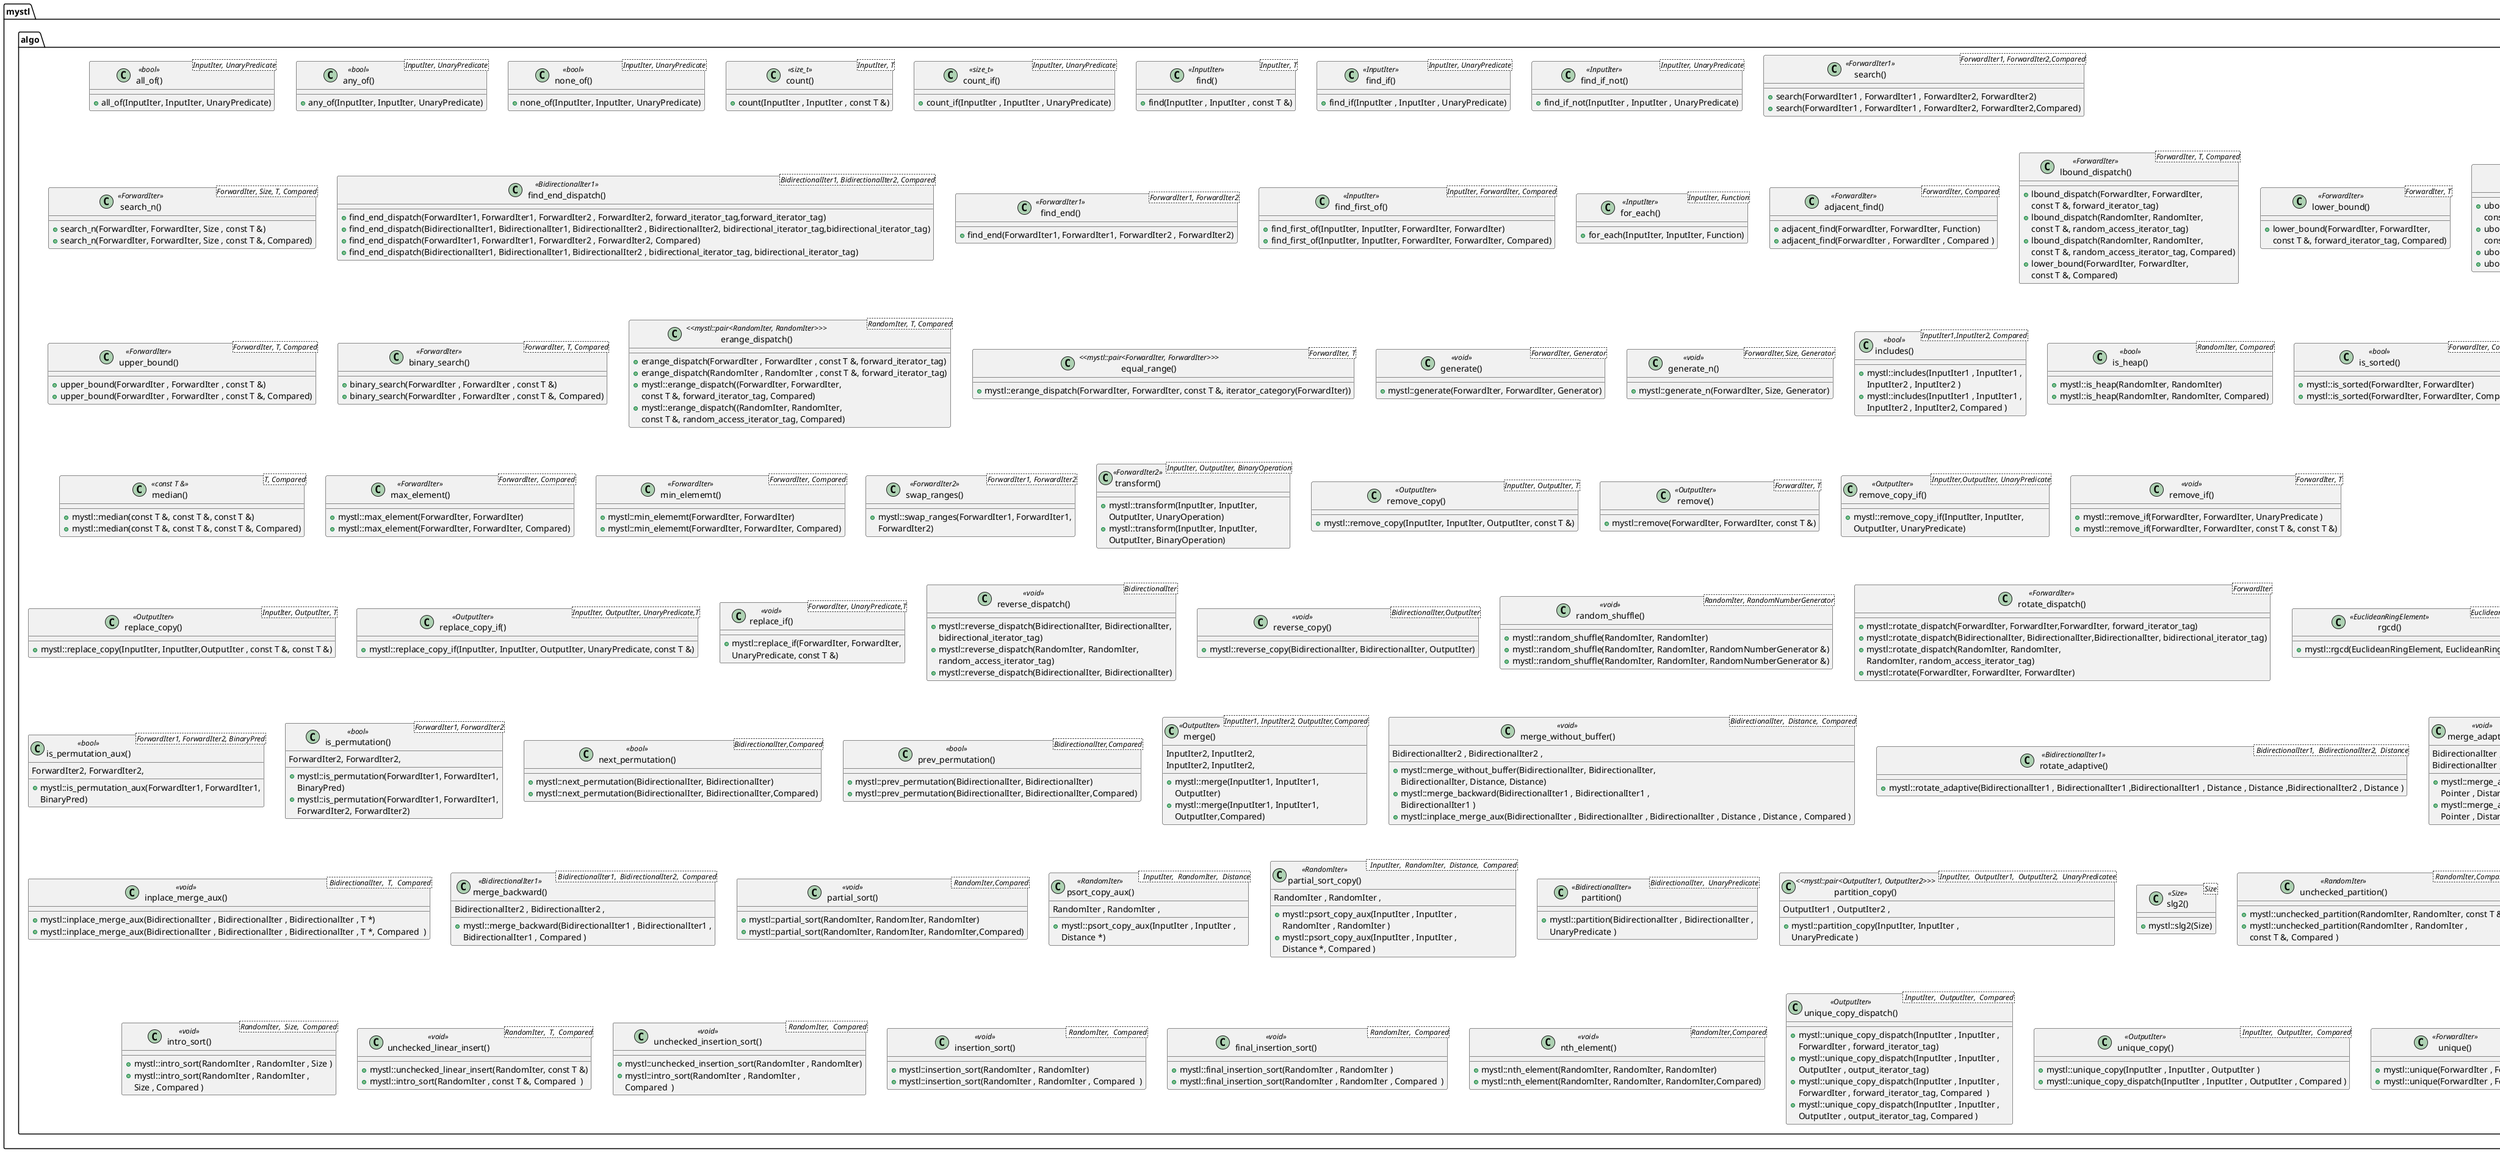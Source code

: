 @startuml
set namespaceSeparator ::



' 检查[first, last)内是否全部元素都满足一元操作 unary_pred 为 true 的情况，满足则返回 true
class mystl::algo::all_of() <InputIter, UnaryPredicate> <<bool>>{
+ all_of(InputIter, InputIter, UnaryPredicate)
}

' 检查[first, last)内是否存在某个元素满足一元操作 unary_pred 为 true 的情况，满足则返回 true
class mystl::algo::any_of() <InputIter, UnaryPredicate> <<bool>>{
+ any_of(InputIter, InputIter, UnaryPredicate)
}


' 检查[first, last)内是否全部元素都不满足一元操作 unary_pred 为 true 的情况，满足则返回 true
class mystl::algo::none_of() <InputIter, UnaryPredicate> <<bool>>{
+ none_of(InputIter, InputIter, UnaryPredicate)
}


' 对[first, last)区间内的元素与给定值进行比较，缺省使用 operator==，返回元素相等的个数
class mystl::algo::count() <InputIter, T> <<size_t>>{
+ count(InputIter , InputIter , const T &)
}


' 对[first, last)区间内的每个元素都进行一元 unary_pred 操作，返回结果为 true 的个数
class mystl::algo::count_if() <InputIter, UnaryPredicate> <<size_t>>{
+ count_if(InputIter , InputIter , UnaryPredicate)
}

' 在[first, last)区间内找到等于 value 的元素，返回指向该元素的迭代器
class mystl::algo::find() <InputIter, T> <<InputIter>>{
+ find(InputIter , InputIter , const T &)
}


' 在[first, last)区间内找到第一个令一元操作 unary_pred 为 true 的元素并返回指向该元素的迭代器
class mystl::algo::find_if() <InputIter, UnaryPredicate> <<InputIter>>{
+ find_if(InputIter , InputIter , UnaryPredicate)
}


' 在[first, last)区间内找到第一个令一元操作 unary_pred 为 false 的元素并返回指向该元素的迭代器
class mystl::algo::find_if_not() <InputIter, UnaryPredicate> <<InputIter>>{
+ find_if_not(InputIter , InputIter , UnaryPredicate)
}


' 在[first1, last1)中查找[first2, last2)的首次出现点
class mystl::algo::search() <ForwardIter1, ForwardIter2> <<ForwardIter1>>{
+ search(ForwardIter1 , ForwardIter1 , ForwardIter2, ForwardIter2)
}


' 重载版本使用函数对象 comp 代替比较操作
class mystl::algo::search() <ForwardIter1, ForwardIter2,Compared> <<ForwardIter1>>{
+ search(ForwardIter1 , ForwardIter1 , ForwardIter2, ForwardIter2,Compared)
}

' 在[first, last)中查找连续 n 个 value 所形成的子序列，返回一个迭代器指向该子序列的起始处
class mystl::algo::search_n() <ForwardIter, Size, T> <<ForwardIter>>{
+ search_n(ForwardIter, ForwardIter, Size , const T &)
}


' 重载版本使用函数对象 comp 代替比较操作
class mystl::algo::search_n() <ForwardIter, Size, T, Compared> <<ForwardIter>>{
+ search_n(ForwardIter, ForwardIter, Size , const T &, Compared)
}

' 在[first1, last1)区间中查找[first2, last2)最后一次出现的地方，若不存在返回 last1
class mystl::algo::find_end_dispatch() <ForwardIter1, ForwardIter2> <<ForwardIter>>{
+ find_end_dispatch(ForwardIter1, ForwardIter1, ForwardIter2 , ForwardIter2, forward_iterator_tag,forward_iterator_tag)
}

' find_end_dispatch 的 bidirectional_iterator_tag 版本
class mystl::algo::find_end_dispatch() <BidirectionalIter1, BidirectionalIter2> <<BidirectionalIter1>>{
+ find_end_dispatch(BidirectionalIter1, BidirectionalIter1, BidirectionalIter2 , BidirectionalIter2, bidirectional_iterator_tag,bidirectional_iterator_tag)
}

class mystl::algo::find_end() <ForwardIter1, ForwardIter2> <<ForwardIter1>>{
+ find_end(ForwardIter1, ForwardIter1, ForwardIter2 , ForwardIter2)
}


' find_end_dispatch 的 forward_iterator_tag 版本
class mystl::algo::find_end_dispatch() <ForwardIter1, ForwardIter2, Compared> <<ForwardIter1>>{
+ find_end_dispatch(ForwardIter1, ForwardIter1, ForwardIter2 , ForwardIter2, Compared)
}

class mystl::algo::find_end_dispatch() <BidirectionalIter1, BidirectionalIter2, Compared> <<BidirectionalIter1>>{
+ find_end_dispatch(BidirectionalIter1, BidirectionalIter1, BidirectionalIter2 , bidirectional_iterator_tag, bidirectional_iterator_tag)
}

' 在[first1, last1)中查找[first2, last2)中的某些元素，返回指向第一次出现的元素的迭代器
class mystl::algo::find_first_of() <InputIter, ForwardIter> <<InputIter>>{
+ find_first_of(InputIter, InputIter, ForwardIter, ForwardIter)
}

' 重载版本使用函数对象 comp 代替比较操作
class mystl::algo::find_first_of() <InputIter, ForwardIter, Compared> <<InputIter>>{
+ find_first_of(InputIter, InputIter, ForwardIter, ForwardIter, Compared)
}

' 使用一个函数对象 f 对[first, last)区间内的每个元素执行一个 operator() 操作，但不能改变元素内容
class mystl::algo::for_each() <InputIter, Function> <<InputIter>>{
+ for_each(InputIter, InputIter, Function)
}

' 找出第一对匹配的相邻元素，缺省使用 operator== 比较，如果找到返回一个迭代器，指向这对元素的第一个元素
class mystl::algo::adjacent_find() <ForwardIter> <<ForwardIter>>{
+ adjacent_find(ForwardIter, ForwardIter, Function)
}

' 重载版本使用函数对象 comp 代替比较操作
class mystl::algo::adjacent_find() <ForwardIter, Compared> <<ForwardIter>>{
+ adjacent_find(ForwardIter , ForwardIter , Compared )
}


' lbound_dispatch 的 forward_iterator_tag 版本
class mystl::algo::lbound_dispatch() <ForwardIter, T> <<ForwardIter>>{
+ lbound_dispatch(ForwardIter, ForwardIter,
                  const T &, forward_iterator_tag)
}

' lbound_dispatch 的 random_access_iterator_tag 版本
class mystl::algo::lbound_dispatch() <RandomIter, T> <<RandomIter>>{
+ lbound_dispatch(RandomIter, RandomIter,
                  const T &, random_access_iterator_tag)
}

class mystl::algo::lower_bound() <ForwardIter, T> <<ForwardIter>>{
+ lower_bound(ForwardIter, ForwardIter,
                  const T &, forward_iterator_tag, Compared)
}

' lbound_dispatch 的 random_access_iterator_tag 版本
class mystl::algo::lbound_dispatch() <RandomIter, T> <<ForwardIter>>{
+ lbound_dispatch(RandomIter, RandomIter,
                  const T &, random_access_iterator_tag, Compared)
}

class mystl::algo::lbound_dispatch() <ForwardIter, T, Compared> <<ForwardIter>>{
+ lower_bound(ForwardIter, ForwardIter,
                  const T &, Compared)
}


' 在[first, last)中查找第一个大于value 的元素，并返回指向它的迭代器，若没有则返回 last
class mystl::algo::ubound_dispatch() <ForwardIter, T> <<ForwardIter>>{
+ ubound_dispatch(ForwardIter, ForwardIter,
                  const T &, forward_iterator_tag)
}

' ubound_dispatch 的 random_access_iterator_tag 版本
class mystl::algo::ubound_dispatch() <RandomIter, T> <<RandomIter>>{
+ ubound_dispatch(RandomIter, RandomIter,
                  const T &, random_access_iterator_tag)
}

class mystl::algo::upper_bound() <ForwardIter, T> <<ForwardIter>>{
+ upper_bound(ForwardIter , ForwardIter , const T &)
}

' ubound_dispatch 的 forward_iterator_tag 版本
class mystl::algo::ubound_dispatch() <ForwardIter, T, Compared> <<ForwardIter>>{
+ ubound_dispatch(ForwardIter , ForwardIter , const T &, Compared)
}

' ubound_dispatch 的 random_access_iterator_tag 版本
class mystl::algo::ubound_dispatch() <RandomIter, T, Compared> <<RandomIter>>{
+ ubound_dispatch(RandomIter , RandomIter , const T &, Compared)
}


class mystl::algo::upper_bound() <ForwardIter, T, Compared> <<ForwardIter>>{
+ upper_bound(ForwardIter , ForwardIter , const T &, Compared)
}

' 二分查找，如果在[first, last)内有等同于 value 的元素，返回 true，否则返回 false
class mystl::algo::binary_search() <ForwardIter, T> <<ForwardIter>>{
+ binary_search(ForwardIter , ForwardIter , const T &)
}

class mystl::algo::binary_search() <ForwardIter, T, Compared> <<ForwardIter>>{
+ binary_search(ForwardIter , ForwardIter , const T &, Compared)
}

' 查找[first,last)区间中与 value 相等的元素所形成的区间，返回一对迭代器指向区间首尾
class mystl::algo::erange_dispatch() <ForwardIter, T> <<mystl::pair<ForwardIter, ForwardIter>>>{
+ erange_dispatch(ForwardIter , ForwardIter , const T &, forward_iterator_tag)
}

' erange_dispatch 的 random_access_iterator_tag 版本
class mystl::algo::erange_dispatch() <RandomIter, T> <<mystl::pair<RandomIter, RandomIter>>>{
+ erange_dispatch(RandomIter , RandomIter , const T &, forward_iterator_tag)
}

class mystl::algo::equal_range() <ForwardIter, T> <<mystl::pair<ForwardIter, ForwardIter>>>{
+ mystl::erange_dispatch(ForwardIter, ForwardIter, const T &, iterator_category(ForwardIter))
}

' erange_dispatch 的 forward iterator 版本
class mystl::algo::erange_dispatch() <ForwardIter, T, Compared> <<mystl::pair<ForwardIter, ForwardIter>>>{
+ mystl::erange_dispatch((ForwardIter, ForwardIter,
                  const T &, forward_iterator_tag, Compared)
}

' erange_dispatch 的 random access iterator 版本
class mystl::algo::erange_dispatch() <RandomIter, T, Compared> <<mystl::pair<RandomIter, RandomIter>>>{
+ mystl::erange_dispatch((RandomIter, RandomIter,
                  const T &, random_access_iterator_tag, Compared)
}


' 将函数对象 gen 的运算结果对[first, last)内的每个元素赋值
class mystl::algo::generate() <ForwardIter, Generator> <<void>>{
+ mystl::generate(ForwardIter, ForwardIter, Generator)
}


' 用函数对象 gen 连续对 n 个元素赋值
class mystl::algo::generate_n() <ForwardIter,Size, Generator> <<void>>{
+ mystl::generate_n(ForwardIter, Size, Generator)
}

' 判断序列一S1 是否包含序列二S2
class mystl::algo::includes() <InputIter1,InputIter2> <<bool>>{
+ mystl::includes(InputIter1 , InputIter1 ,
                InputIter2 , InputIter2 )
}

' 重载版本使用函数对象 comp 代替比较操作
class mystl::algo::includes() <InputIter1,InputIter2, Compared> <<bool>>{
+ mystl::includes(InputIter1 , InputIter1 ,
                InputIter2 , InputIter2, Compared )
}


' 检查[first, last)内的元素是否为一个堆，如果是，则返回 true
class mystl::algo::is_heap() <RandomIter> <<bool>>{
+ mystl::is_heap(RandomIter, RandomIter)
}

' 重载版本使用函数对象 comp 代替比较操作
class mystl::algo::is_heap() <RandomIter, Compared> <<bool>>{
+ mystl::is_heap(RandomIter, RandomIter, Compared)
}

' 检查[first, last)内的元素是否升序，如果是升序，则返回 true
class mystl::algo::is_sorted() <ForwardIter> <<bool>>{
+ mystl::is_sorted(ForwardIter, ForwardIter)
}

' 重载版本使用函数对象 comp 代替比较操作
class mystl::algo::is_sorted() <ForwardIter, Compared> <<bool>>{
+ mystl::is_sorted(ForwardIter, ForwardIter, Compared)
}

' 找出三个值的中间值
class mystl::algo::median() <T> <<const T &>>{
+ mystl::median(const T &, const T &, const T &)
}

' 重载版本使用函数对象 comp 代替比较操作
class mystl::algo::median() <T, Compared> <<const T &>>{
+ mystl::median(const T &, const T &, const T &, Compared)
}

' 返回一个迭代器，指向序列中最大的元素
class mystl::algo::max_element() <ForwardIter> <<ForwardIter>>{
+ mystl::max_element(ForwardIter, ForwardIter)
}

' 重载版本使用函数对象 comp 代替比较操作
class mystl::algo::max_element() <ForwardIter, Compared> <<ForwardIter>>{
+ mystl::max_element(ForwardIter, ForwardIter, Compared)
}

' 返回一个迭代器，指向序列中最小的元素
class mystl::algo::min_elememt() <ForwardIter> <<ForwardIter>>{
+ mystl::min_elememt(ForwardIter, ForwardIter)
}

' 重载版本使用函数对象 comp 代替比较操作
class mystl::algo::min_elememt() <ForwardIter, Compared> <<ForwardIter>>{
+ mystl::min_elememt(ForwardIter, ForwardIter, Compared)
}

' 将[first1, last1)从 first2 开始，交换相同个数元素
class mystl::algo::swap_ranges() <ForwardIter1, ForwardIter2> <<ForwardIter2>>{
+ mystl::swap_ranges(ForwardIter1, ForwardIter1,
              ForwardIter2)
}

' 第一个版本以函数对象 unary_op 作用于[first, last)中的每个元素并将结果保存至 result 中
class mystl::algo::transform() <InputIter, OutputIter, UnaryOperation> <<ForwardIter2>>{
+ mystl::transform(InputIter, InputIter,
            OutputIter, UnaryOperation)
}

' 第二个版本以函数对象 binary_op 作用于两个序列[first1, last1)、[first2, last2)的相同位置
class mystl::algo::transform() <InputIter, OutputIter, BinaryOperation> <<ForwardIter2>>{
+ mystl::transform(InputIter, InputIter,
            OutputIter, BinaryOperation)
}

' 移除区间内与指定 value 相等的元素，并将结果复制到以 result 标示起始位置的容器上
class mystl::algo::remove_copy() <InputIter, OutputIter, T> <<OutputIter>>{
+ mystl::remove_copy(InputIter, InputIter, OutputIter, const T &)
}

' 移除所有与指定 value 相等的元素,并不从容器中删除这些元素，所以 remove 和 remove_if 不适用于 array
class mystl::algo::remove() <ForwardIter, T> <<OutputIter>>{
+ mystl::remove(ForwardIter, ForwardIter, const T &)
}


' 移除区间内所有令一元操作 unary_pred 为 true 的元素，并将结果复制到以 result 为起始位置的容器上
class mystl::algo::remove_copy_if() <InputIter,OutputIter, UnaryPredicate> <<OutputIter>>{
+ mystl::remove_copy_if(InputIter, InputIter,
                 OutputIter, UnaryPredicate)
}

' 移除区间内所有令一元操作 unary_pred 为 true 的元素
class mystl::algo::remove_if() <InputIter, UnaryPredicate> <<ForwardIter>>{
+ mystl::remove_if(ForwardIter, ForwardIter, UnaryPredicate )
}

' 将区间内所有的 old_value 都以 new_value 替代
class mystl::algo::remove_if() <ForwardIter, T> <<void>>{
+ mystl::remove_if(ForwardIter, ForwardIter, const T &, const T &)
}

' 行为与 replace 类似，不同的是将结果复制到 result 所指的容器中，原序列没有改变
class mystl::algo::replace_copy() <InputIter, OutputIter, T> <<OutputIter>>{
+ mystl::replace_copy(InputIter, InputIter,OutputIter , const T &, const T &)
}

' 行为与 replace_if 类似，不同的是将结果复制到 result 所指的容器中，原序列没有改变
class mystl::algo::replace_copy_if() <InputIter, OutputIter, UnaryPredicate,T> <<OutputIter>>{
+ mystl::replace_copy_if(InputIter, InputIter, OutputIter, UnaryPredicate, const T &)
}

' 将区间内所有令一元操作 unary_pred 为 true 的元素都用 new_value 替代
class mystl::algo::replace_if() <ForwardIter, UnaryPredicate,T> <<void>>{
+ mystl::replace_if(ForwardIter, ForwardIter,
                  UnaryPredicate, const T &)
}

' reverse_dispatch 的 bidirectional_iterator_tag 版本
class mystl::algo::reverse_dispatch() <BidirectionalIter> <<void>>{
+ mystl::reverse_dispatch(BidirectionalIter, BidirectionalIter,
                        bidirectional_iterator_tag)
}


' reverse_dispatch 的 random_access_iterator_tag 版本
class mystl::algo::reverse_dispatch() <RandomIter> <<void>>{
+ mystl::reverse_dispatch(RandomIter, RandomIter,
                        random_access_iterator_tag)
}

class mystl::algo::reverse_dispatch() <BidirectionalIter> <<void>>{
+ mystl::reverse_dispatch(BidirectionalIter, BidirectionalIter)
}


' 行为与 reverse 类似，不同的是将结果复制到 result 所指容器中
class mystl::algo::reverse_copy() <BidirectionalIter,OutputIter> <<void>>{
+ mystl::reverse_copy(BidirectionalIter, BidirectionalIter, OutputIter)
}

' 将[first, last)内的元素次序随机重排,重载版本使用一个产生随机数的函数对象 rand
class mystl::algo::random_shuffle() <RandomIter> <<void>>{
+ mystl::random_shuffle(RandomIter, RandomIter)
}

' 重载版本使用一个产生随机数的函数对象 rand
class mystl::algo::random_shuffle() <RandomIter, RandomNumberGenerator> <<void>>{
+ mystl::random_shuffle(RandomIter, RandomIter, RandomNumberGenerator &)
}


' 将[first, middle)内的元素和 [middle, last)内的元素互换，可以交换两个长度不同的区间返回交换后 middle 的位置
class mystl::algo::random_shuffle() <RandomIter, RandomNumberGenerator> <<void>>{
+ mystl::random_shuffle(RandomIter, RandomIter, RandomNumberGenerator &)
}

' 将[first, middle)内的元素和 [middle, last)内的元素互换，可以交换两个长度不同的区间, 返回交换后 middle 的位置
class mystl::algo::rotate_dispatch() <ForwardIter> <<ForwardIter>>{
+ mystl::rotate_dispatch(ForwardIter, ForwardIter,ForwardIter, forward_iterator_tag)
}

' rotate_dispatch 的 bidirectional_iterator_tag 版本
class mystl::algo::rotate_dispatch() <BidirectionalIter> <<BidirectionalIter>>{
+ mystl::rotate_dispatch(BidirectionalIter, BidirectionalIter,BidirectionalIter, bidirectional_iterator_tag)
}

' 求最大公因子
class mystl::algo::rgcd() <EuclideanRingElement> <<EuclideanRingElement>>{
+ mystl::rgcd(EuclideanRingElement, EuclideanRingElement)
}

'  rotate_dispatch 的 random_access_iterator_tag 版本
class mystl::algo::rotate_dispatch() <RandomIter> <<EuclideanRingElement>>{
+ mystl::rotate_dispatch(RandomIter, RandomIter,
                  RandomIter, random_access_iterator_tag)
}

class mystl::algo::rotate_dispatch() <ForwardIter> <<ForwardIter>>{
+ mystl::rotate(ForwardIter, ForwardIter, ForwardIter)
}

' 行为与 rotate 类似，不同的是将结果复制到 result 所指的容器中

class mystl::algo::rotate_copy() <ForwardIter, OutputIter> <<ForwardIter>>{
+ mystl::rotate(ForwardIter, ForwardIter,
              ForwardIter, OutputIter)
}


' 判断[first1,last1)是否为[first2, last2)的排列组合
class mystl::algo::is_permutation_aux() <ForwardIter1, ForwardIter2, BinaryPred> <<bool>>{
+ mystl::is_permutation_aux(ForwardIter1, ForwardIter1,
                          ForwardIter2, ForwardIter2,
                          BinaryPred)
}


class mystl::algo::is_permutation() <ForwardIter1, ForwardIter2, BinaryPred> <<bool>>{
+ mystl::is_permutation(ForwardIter1, ForwardIter1,
                          ForwardIter2, ForwardIter2,
                          BinaryPred)
}

class mystl::algo::is_permutation() <ForwardIter1, ForwardIter2> <<bool>>{
+ mystl::is_permutation(ForwardIter1, ForwardIter1,
                          ForwardIter2, ForwardIter2)
}


' 取得[first, last)所标示序列的下一个排列组合，如果没有下一个排序组合，返回 false，否则返回 true
class mystl::algo::next_permutation() <BidirectionalIter> <<bool>>{
+ mystl::next_permutation(BidirectionalIter, BidirectionalIter)
}


' 重载版本使用函数对象 comp 代替比较操作
class mystl::algo::next_permutation() <BidirectionalIter,Compared> <<bool>>{
+ mystl::next_permutation(BidirectionalIter, BidirectionalIter,Compared)
}


' 取得[first, last)所标示序列的上一个排列组合，如果没有上一个排序组合，返回 false，否则返回 true
class mystl::algo::prev_permutation() <BidirectionalIter> <<bool>>{
+ mystl::prev_permutation(BidirectionalIter, BidirectionalIter)
}

' 重载版本使用函数对象 comp 代替比较操作
class mystl::algo::prev_permutation() <BidirectionalIter,Compared> <<bool>>{
+ mystl::prev_permutation(BidirectionalIter, BidirectionalIter,Compared)
}

' 将两个经过排序的集合 S1 和 S2 合并起来置于另一段空间，返回一个迭代器指向最后一个元素的下一位置
class mystl::algo::merge() <InputIter1, InputIter2, OutputIter> <<OutputIter>>{
+ mystl::merge(InputIter1, InputIter1,
        InputIter2, InputIter2,
        OutputIter)
}

' 重载版本使用函数对象 comp 代替比较操作
class mystl::algo::merge() <InputIter1, InputIter2, OutputIter,Compared> <<OutputIter>>{
+ mystl::merge(InputIter1, InputIter1,
        InputIter2, InputIter2,
        OutputIter,Compared)
}

' 把连接在一起的两个有序序列结合成单一序列并保持有序
class mystl::algo::merge_without_buffer() <BidirectionalIter, Distance> <<BidirectionalIter>>{
+ mystl::merge_without_buffer(BidirectionalIter, BidirectionalIter,
                            BidirectionalIter, Distance, Distance)
}

' 把连接在一起的两个有序序列结合成单一序列并保持有序
class mystl::algo::merge_without_buffer() <BidirectionalIter1, BidirectionalIter2> <<BidirectionalIter1>>{
+ mystl::merge_backward(BidirectionalIter1 , BidirectionalIter1 ,
                 BidirectionalIter2 , BidirectionalIter2 ,
                 BidirectionalIter1 )
}

class mystl::algo::rotate_adaptive() < BidirectionalIter1,  BidirectionalIter2,  Distance> <<BidirectionalIter1>>{
+ mystl::rotate_adaptive(BidirectionalIter1 , BidirectionalIter1 ,BidirectionalIter1 , Distance , Distance ,BidirectionalIter2 , Distance )
}

' 有缓冲区的情况下合并
class mystl::algo::merge_adaptive() < BidirectionalIter, Distance,  Pointer> <<void>>{
+ mystl::merge_adaptive(BidirectionalIter , BidirectionalIter ,
                      BidirectionalIter , Distance , Distance ,
                      Pointer , Distance  )
}

class mystl::algo::inplace_merge() <BidirectionalIter> <<void>>{
+ mystl::inplace_merge(BidirectionalIter , BidirectionalIter ,
                BidirectionalIter )
}

class mystl::algo::inplace_merge_aux() <BidirectionalIter, T> <<void>>{
+ mystl::inplace_merge_aux(BidirectionalIter , BidirectionalIter , BidirectionalIter , T *)
}


' 重载版本使用函数对象 comp 代替比较操作, 没有缓冲区的情况下合并
class mystl::algo::merge_without_buffer() <BidirectionalIter,  Distance,  Compared> <<void>>{
+ mystl::inplace_merge_aux(BidirectionalIter , BidirectionalIter , BidirectionalIter , Distance , Distance , Compared )
}

class mystl::algo::merge_backward() < BidirectionalIter1,  BidirectionalIter2,  Compared> <<BidirectionalIter1>>{
+ mystl::merge_backward(BidirectionalIter1 , BidirectionalIter1 ,
                 BidirectionalIter2 , BidirectionalIter2 ,
                 BidirectionalIter1 , Compared )
}

' 有缓冲区的情况下合并
class mystl::algo::merge_adaptive() < BidirectionalIter,  Distance,  Pointer,  Compared> <<void>>{
+ mystl::merge_adaptive(BidirectionalIter , BidirectionalIter ,
                      BidirectionalIter , Distance , Distance ,
                      Pointer , Distance , Compared )
}

class mystl::algo::inplace_merge_aux() < BidirectionalIter,  T,  Compared> <<void>>{
+ mystl::inplace_merge_aux(BidirectionalIter , BidirectionalIter , BidirectionalIter , T *, Compared  )
}

class mystl::algo::inplace_merge() < BidirectionalIter,  Compared> <<void>>{
+ mystl::inplace_merge(BidirectionalIter , BidirectionalIter ,
                BidirectionalIter , Compared )
}

' 对整个序列做部分排序，保证较小的 N 个元素以递增顺序置于[first, first + N)中
class mystl::algo::partial_sort() < RandomIter> <<void>>{
+ mystl::partial_sort(RandomIter, RandomIter, RandomIter)
}

' 重载版本使用函数对象 comp 代替比较操作
class mystl::algo::partial_sort() < RandomIter,Compared> <<void>>{
+ mystl::partial_sort(RandomIter, RandomIter, RandomIter,Compared)
}


' 行为与 partial_sort 类似，不同的是把排序结果复制到 result 容器中
class mystl::algo::psort_copy_aux() <  InputIter,  RandomIter,  Distance> <<RandomIter>>{
+ mystl::psort_copy_aux(InputIter , InputIter ,
                 RandomIter , RandomIter ,
                 Distance *)
}

class mystl::algo::partial_sort_copy() <  InputIter,  RandomIter,  Distance> <<RandomIter>>{
+ mystl::psort_copy_aux(InputIter , InputIter ,
                    RandomIter , RandomIter )
}

' 重载版本使用函数对象 comp 代替比较操作
class mystl::algo::partial_sort_copy() <  InputIter,  RandomIter,  Distance,  Compared> <<RandomIter>>{
+ mystl::psort_copy_aux(InputIter , InputIter ,
                 RandomIter , RandomIter ,
                 Distance *, Compared )
}


' 对区间内的元素重排，被一元条件运算判定为 true 的元素会放到区间的前段,该函数不保证元素的原始相对位置
class mystl::algo::partition() <BidirectionalIter,  UnaryPredicate> <<BidirectionalIter>>{
+ mystl::partition(BidirectionalIter , BidirectionalIter ,
            UnaryPredicate )
}

' 行为与 partition 类似，不同的是，将被一元操作符判定为 true 的放到 result_true 的输出区间,其余放到 result_false 的输出区间，并返回一个 mystl::pair 指向这两个区间的尾部
class mystl::algo::partition_copy() <InputIter,  OutputIter1,  OutputIter2,  UnaryPredicatee> <<mystl::pair<OutputIter1, OutputIter2>>>{
+ mystl::partition_copy(InputIter, InputIter ,
                 OutputIter1 , OutputIter2 ,
                 UnaryPredicate )
}

'  用于控制分割恶化的情况
class mystl::algo::slg2() <Size> <<Size>>{
+ mystl::slg2(Size)
}

' 分割函数 unchecked_partition
class mystl::algo::unchecked_partition() <RandomIter, T> <<RandomIter>>{
+ mystl::unchecked_partition(RandomIter, RandomIter, const T &)
}

' 内省式排序，先进行 quick sort，当分割行为有恶化倾向时，改用 heap sort
class mystl::algo::intro_sort() < RandomIter, Size> <<void>>{
+ mystl::intro_sort(RandomIter , RandomIter , Size )
}

' 插入排序辅助函数 unchecked_linear_insert
class mystl::algo::unchecked_linear_insert() < RandomIter, T> <<void>>{
+ mystl::unchecked_linear_insert(RandomIter, const T &)
}

' 插入排序函数 unchecked_insertion_sort
class mystl::algo::unchecked_insertion_sort() < RandomIter> <<void>>{
+ mystl::unchecked_insertion_sort(RandomIter , RandomIter)
}

' 插入排序函数 insertion_sort
class mystl::algo::insertion_sort() < RandomIter> <<void>>{
+ mystl::insertion_sort(RandomIter , RandomIter)
}

' 最终插入排序函数 final_insertion_sort
class mystl::algo::final_insertion_sort() < RandomIter> <<void>>{
+ mystl::final_insertion_sort(RandomIter , RandomIter )
}


' 重载版本使用函数对象 comp 代替比较操作
class mystl::algo::unchecked_partition() < RandomIter,Compared> <<RandomIter>>{
+ mystl::unchecked_partition(RandomIter , RandomIter ,
                      const T &, Compared )
}

' 内省式排序，先进行 quick sort，当分割行为有恶化倾向时，改用 heap sort
class mystl::algo::intro_sort() <RandomIter,  Size,  Compared> <<void>>{
+ mystl::intro_sort(RandomIter , RandomIter ,
                  Size , Compared )
}

' 插入排序辅助函数 unchecked_linear_insert
class mystl::algo::unchecked_linear_insert() <RandomIter,  T,  Compared> <<void>>{
+ mystl::intro_sort(RandomIter , const T &, Compared  )
}

' 插入排序函数 unchecked_insertion_sort
class mystl::algo::unchecked_insertion_sort() < RandomIter,  Compared> <<void>>{
+ mystl::intro_sort(RandomIter , RandomIter ,
                                Compared  )
}


' 插入排序函数 insertion_sort
class mystl::algo::insertion_sort() < RandomIter,  Compared> <<void>>{
+ mystl::insertion_sort(RandomIter , RandomIter , Compared  )
}

' 最终插入排序函数 final_insertion_sort
class mystl::algo::final_insertion_sort() < RandomIter,  Compared> <<void>>{
+ mystl::final_insertion_sort(RandomIter , RandomIter , Compared  )
}

' 对序列重排，使得所有小于第 n 个元素的元素出现在它的前面，大于它的出现在它的后面
class mystl::algo::nth_element() <RandomIter> <<void>>{
+ mystl::nth_element(RandomIter, RandomIter, RandomIter)
}

' 重载版本使用函数对象 comp 代替比较操作
class mystl::algo::nth_element() <RandomIter,Compared> <<void>>{
+ mystl::nth_element(RandomIter, RandomIter, RandomIter,Compared)
}


' 从[first, last)中将元素复制到 result 上，序列必须有序，如果有重复的元素，只会复制一次
class mystl::algo::unique_copy_dispatch() <InputIter,  ForwardIter> <<ForwardIter>>{
+ mystl::unique_copy_dispatch(InputIter , InputIter ,
                       ForwardIter , forward_iterator_tag)
}

' 由于 output iterator 只能进行只读操作，所以不能有 *result != *first 这样的判断
class mystl::algo::unique_copy_dispatch() <InputIter,  OutputIter> <<OutputIter>>{
+ mystl::unique_copy_dispatch(InputIter , InputIter ,
                       OutputIter , output_iterator_tag)
}


class mystl::algo::unique_copy() < InputIter,  OutputIter> <<OutputIter>>{
+ mystl::unique_copy(InputIter , InputIter , OutputIter )
}


'  unique_copy_dispatch 的 forward_iterator_tag 版本
class mystl::algo::unique_copy_dispatch() < InputIter,  OutputIter,Compared> <<ForwardIter>>{
+ mystl::unique_copy_dispatch(InputIter , InputIter ,
                       ForwardIter , forward_iterator_tag, Compared  )
}

' 由于 output iterator 只能进行只读操作，所以不能有 *result != *first 这样的判断
class mystl::algo::unique_copy_dispatch() < InputIter,  OutputIter,  Compared> <<OutputIter>>{
+ mystl::unique_copy_dispatch(InputIter , InputIter ,
                       OutputIter , output_iterator_tag, Compared )
}

class mystl::algo::unique_copy() < InputIter,  OutputIter,  Compared> <<OutputIter>>{
+ mystl::unique_copy_dispatch(InputIter , InputIter , OutputIter , Compared )
}

' 移除[first, last)内重复的元素，序列必须有序，和 remove 类似，它也不能真正的删除重复元素
class mystl::algo::unique() < ForwardIter> <<OutputIter>>{
+ mystl::unique(ForwardIter , ForwardIter )
}

' 重载版本使用函数对象 comp 代替比较操作
class mystl::algo::unique() < ForwardIter, Compared> <<ForwardIter>>{
+ mystl::unique(ForwardIter , ForwardIter , Compared )
}





@enduml
